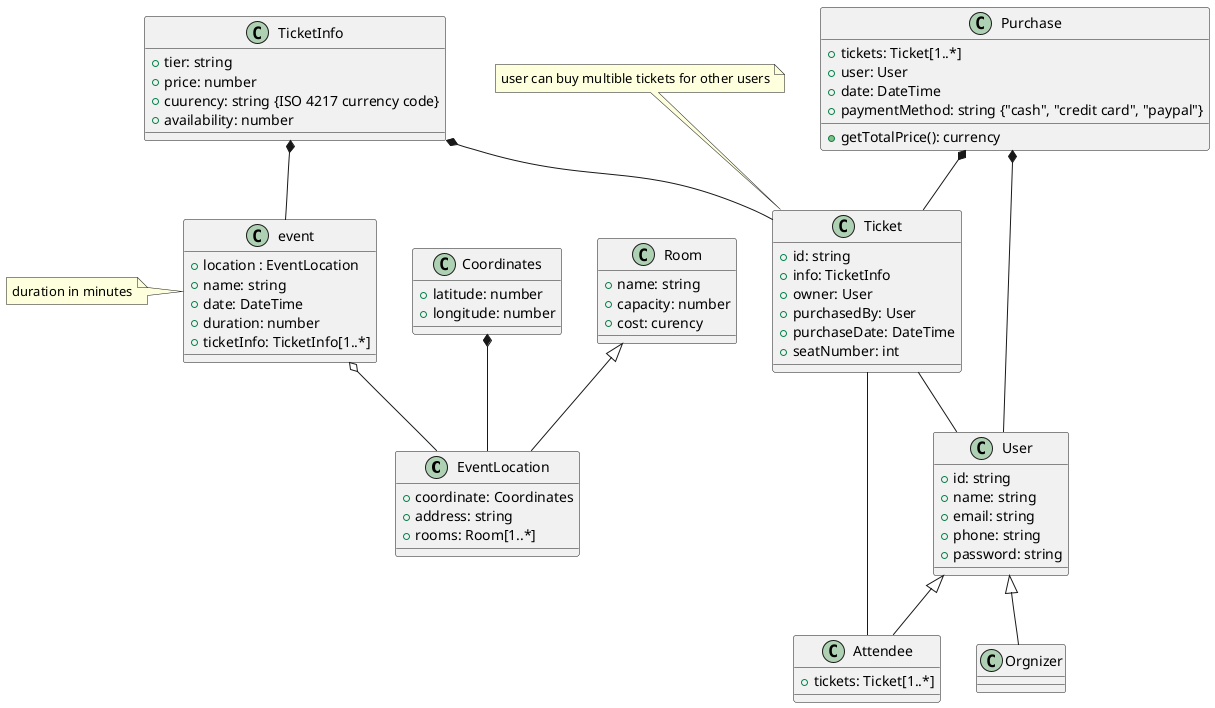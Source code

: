 @startuml test

class EventLocation {
    +coordinate: Coordinates
    +address: string
    +rooms: Room[1..*]
}

class Coordinates {
    +latitude: number
    +longitude: number
}
Coordinates *-- EventLocation

class Room {
    +name: string
    +capacity: number
    +cost: curency
}
Room <|-- EventLocation


event o-- EventLocation
class event {
    +location : EventLocation
    +name: string
    +date: DateTime
    +duration: number 
    +ticketInfo: TicketInfo[1..*]
}
note left: duration in minutes

class TicketInfo {
    +tier: string
    +price: number
    +cuurency: string {ISO 4217 currency code}
    +availability: number
}
TicketInfo *-- event
TicketInfo *-- Ticket
class Ticket {
    +id: string
    +info: TicketInfo
    +owner: User
    +purchasedBy: User
    +purchaseDate: DateTime
    +seatNumber: int
}
note top : user can buy multible tickets for other users

class User {
    +id: string
    +name: string
    +email: string
    +phone: string
    +password: string
}
Ticket -- User

class Attendee {
    +tickets: Ticket[1..*]
}
Ticket -- Attendee
User <|-- Attendee
class Purchase {
    +tickets: Ticket[1..*]
    +user: User
    +date: DateTime
    +getTotalPrice(): currency
    +paymentMethod: string {"cash", "credit card", "paypal"}
}
Purchase *-- User
Purchase *-- Ticket

class Orgnizer 
User <|-- Orgnizer


@enduml